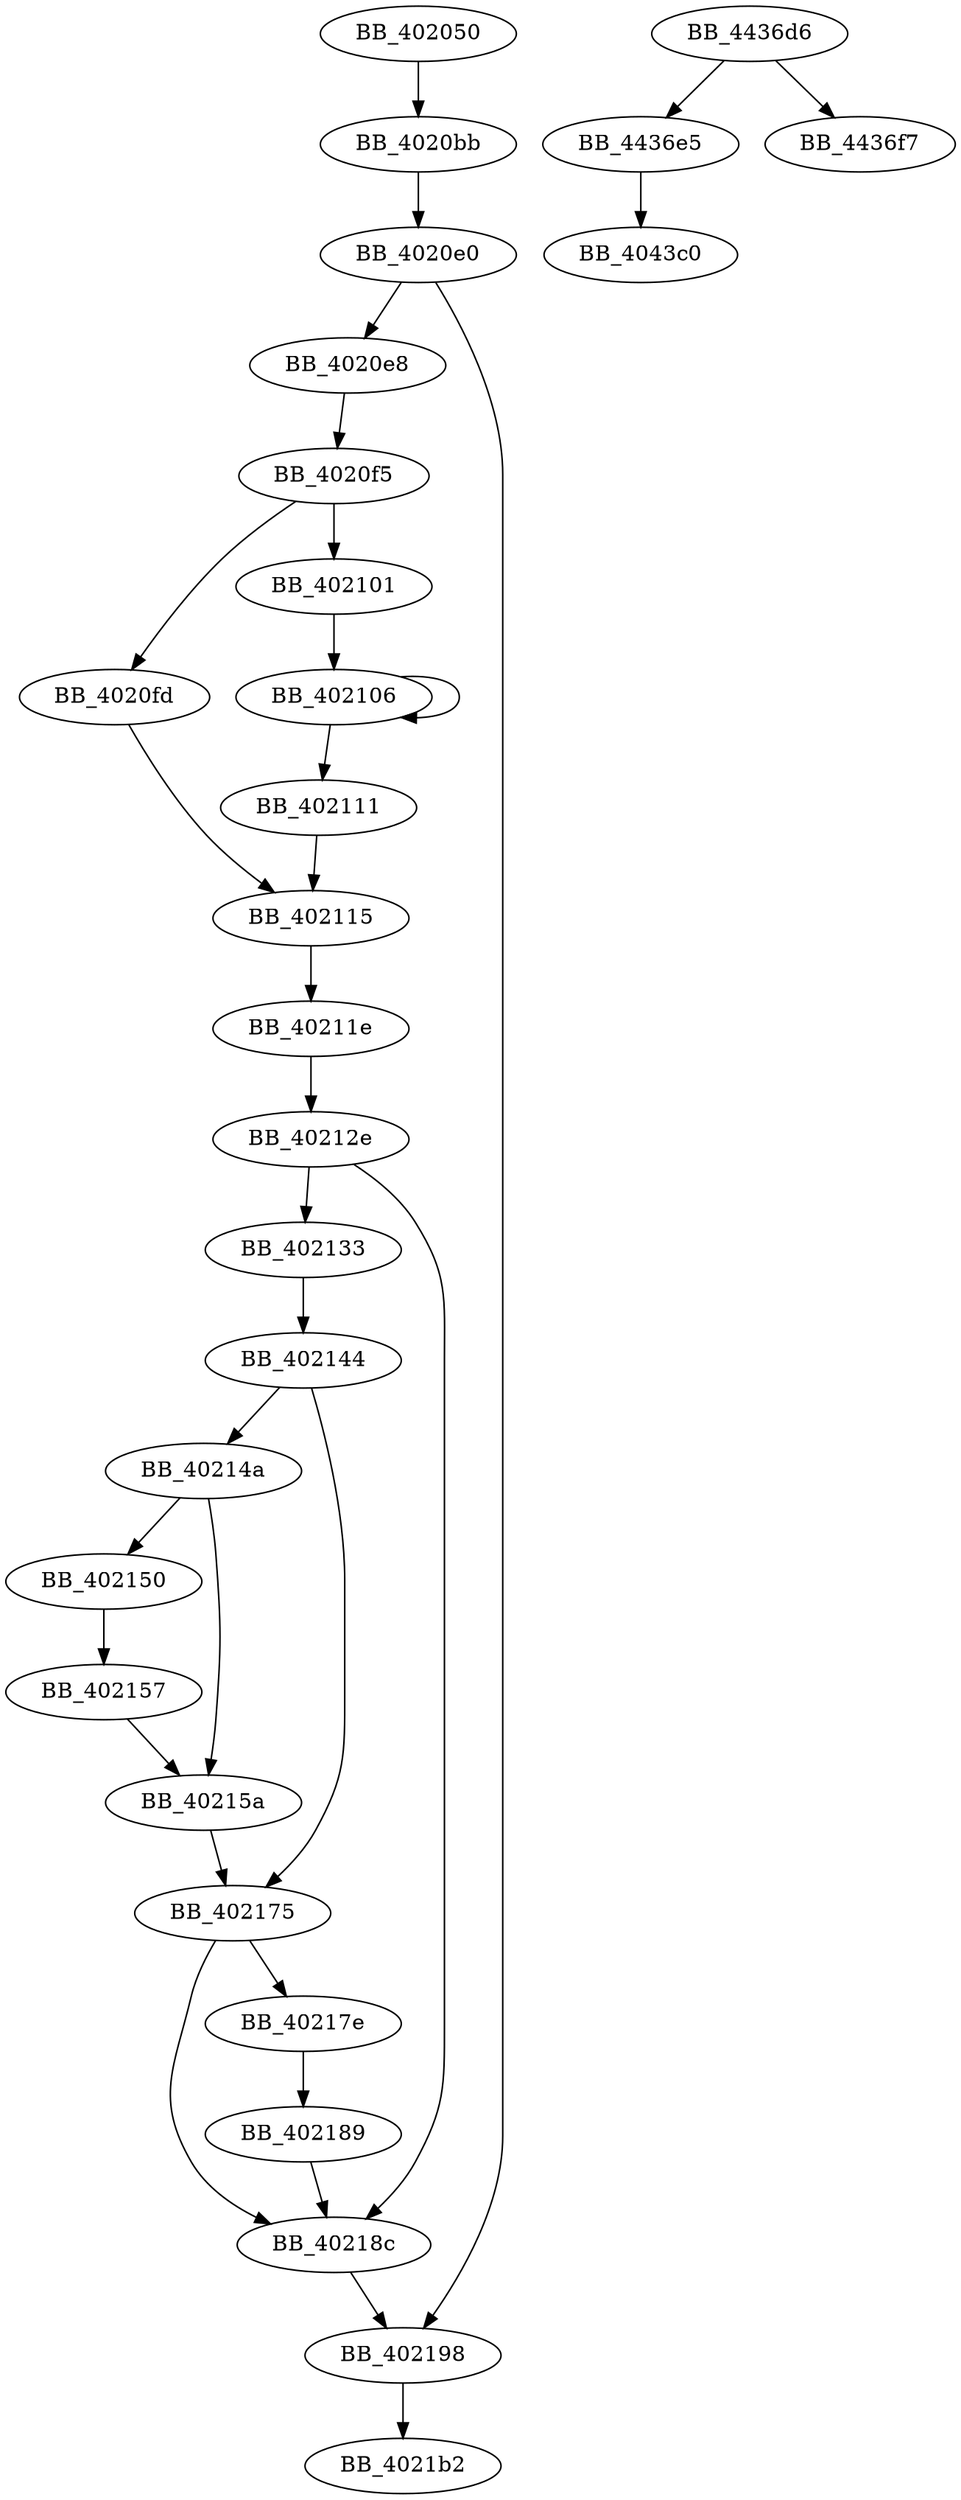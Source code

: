 DiGraph sub_402050{
BB_402050->BB_4020bb
BB_4020bb->BB_4020e0
BB_4020e0->BB_4020e8
BB_4020e0->BB_402198
BB_4020e8->BB_4020f5
BB_4020f5->BB_4020fd
BB_4020f5->BB_402101
BB_4020fd->BB_402115
BB_402101->BB_402106
BB_402106->BB_402106
BB_402106->BB_402111
BB_402111->BB_402115
BB_402115->BB_40211e
BB_40211e->BB_40212e
BB_40212e->BB_402133
BB_40212e->BB_40218c
BB_402133->BB_402144
BB_402144->BB_40214a
BB_402144->BB_402175
BB_40214a->BB_402150
BB_40214a->BB_40215a
BB_402150->BB_402157
BB_402157->BB_40215a
BB_40215a->BB_402175
BB_402175->BB_40217e
BB_402175->BB_40218c
BB_40217e->BB_402189
BB_402189->BB_40218c
BB_40218c->BB_402198
BB_402198->BB_4021b2
BB_4436d6->BB_4436e5
BB_4436d6->BB_4436f7
BB_4436e5->BB_4043c0
}
